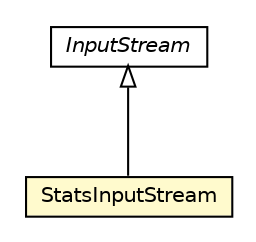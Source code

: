 #!/usr/local/bin/dot
#
# Class diagram 
# Generated by UMLGraph version 5.1 (http://www.umlgraph.org/)
#

digraph G {
	edge [fontname="Helvetica",fontsize=10,labelfontname="Helvetica",labelfontsize=10];
	node [fontname="Helvetica",fontsize=10,shape=plaintext];
	nodesep=0.25;
	ranksep=0.5;
	// com.gc.iotools.stream.is.inspection.StatsInputStream
	c1375 [label=<<table title="com.gc.iotools.stream.is.inspection.StatsInputStream" border="0" cellborder="1" cellspacing="0" cellpadding="2" port="p" bgcolor="lemonChiffon" href="./StatsInputStream.html">
		<tr><td><table border="0" cellspacing="0" cellpadding="1">
<tr><td align="center" balign="center"> StatsInputStream </td></tr>
		</table></td></tr>
		</table>>, fontname="Helvetica", fontcolor="black", fontsize=10.0];
	//com.gc.iotools.stream.is.inspection.StatsInputStream extends java.io.InputStream
	c1388:p -> c1375:p [dir=back,arrowtail=empty];
	// java.io.InputStream
	c1388 [label=<<table title="java.io.InputStream" border="0" cellborder="1" cellspacing="0" cellpadding="2" port="p" href="http://java.sun.com/j2se/1.5.0/docs/api/java/io/InputStream.html">
		<tr><td><table border="0" cellspacing="0" cellpadding="1">
<tr><td align="center" balign="center"><font face="Helvetica-Oblique"> InputStream </font></td></tr>
		</table></td></tr>
		</table>>, fontname="Helvetica", fontcolor="black", fontsize=10.0];
}

